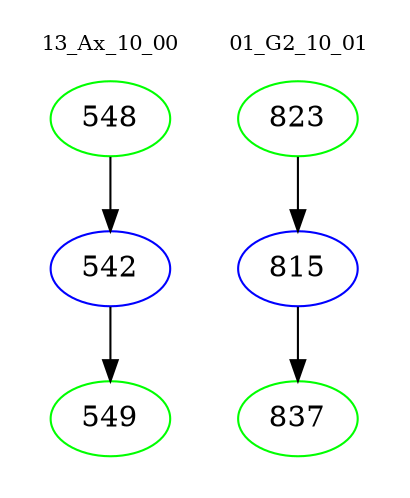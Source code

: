 digraph{
subgraph cluster_0 {
color = white
label = "13_Ax_10_00";
fontsize=10;
T0_548 [label="548", color="green"]
T0_548 -> T0_542 [color="black"]
T0_542 [label="542", color="blue"]
T0_542 -> T0_549 [color="black"]
T0_549 [label="549", color="green"]
}
subgraph cluster_1 {
color = white
label = "01_G2_10_01";
fontsize=10;
T1_823 [label="823", color="green"]
T1_823 -> T1_815 [color="black"]
T1_815 [label="815", color="blue"]
T1_815 -> T1_837 [color="black"]
T1_837 [label="837", color="green"]
}
}
